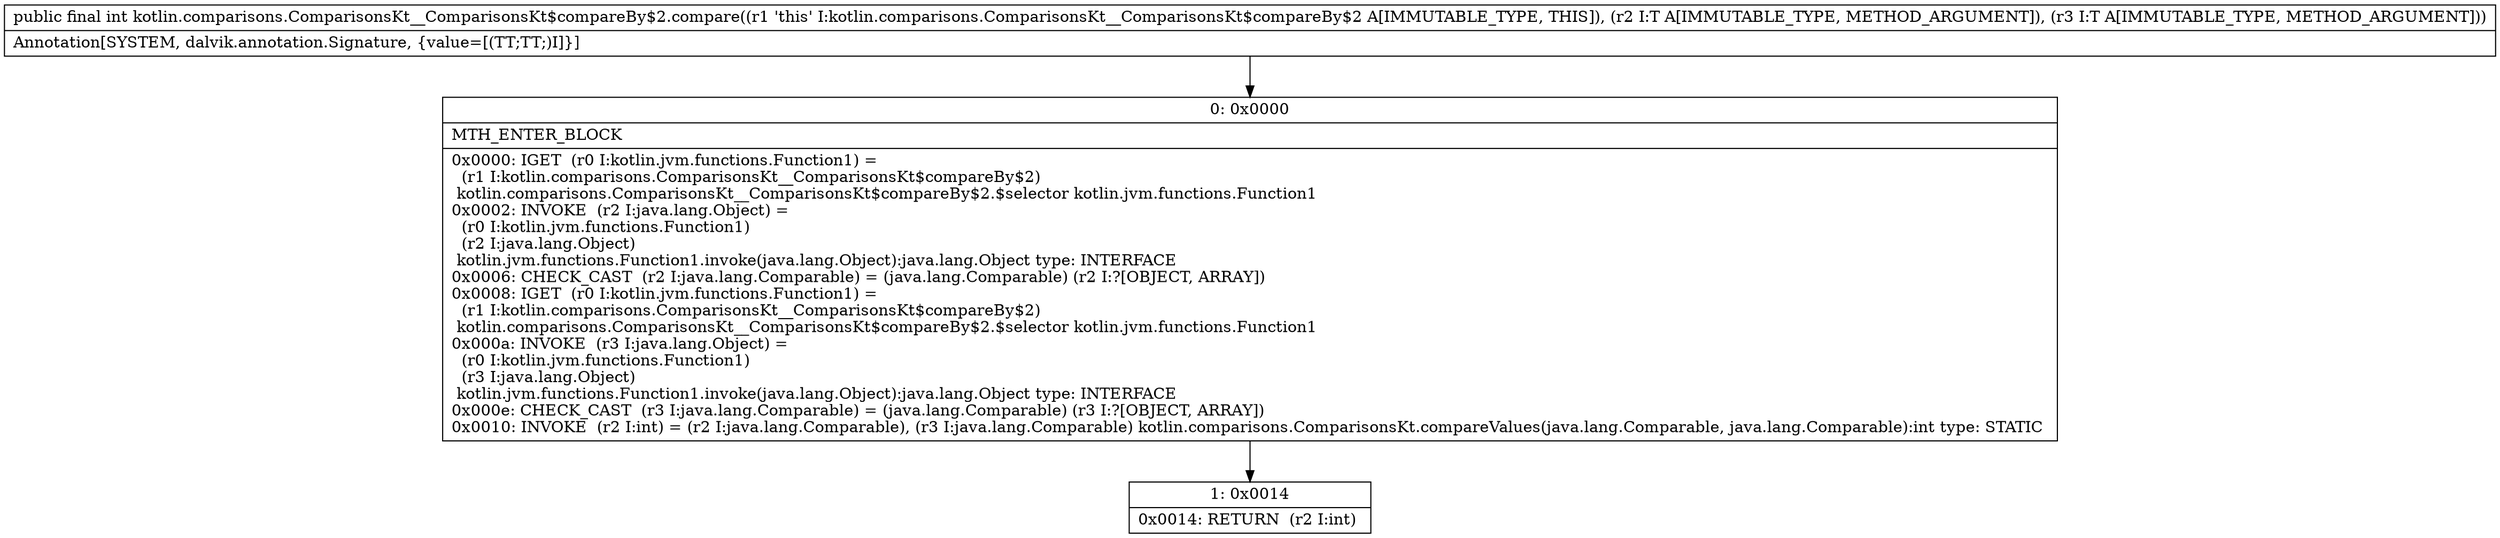 digraph "CFG forkotlin.comparisons.ComparisonsKt__ComparisonsKt$compareBy$2.compare(Ljava\/lang\/Object;Ljava\/lang\/Object;)I" {
Node_0 [shape=record,label="{0\:\ 0x0000|MTH_ENTER_BLOCK\l|0x0000: IGET  (r0 I:kotlin.jvm.functions.Function1) = \l  (r1 I:kotlin.comparisons.ComparisonsKt__ComparisonsKt$compareBy$2)\l kotlin.comparisons.ComparisonsKt__ComparisonsKt$compareBy$2.$selector kotlin.jvm.functions.Function1 \l0x0002: INVOKE  (r2 I:java.lang.Object) = \l  (r0 I:kotlin.jvm.functions.Function1)\l  (r2 I:java.lang.Object)\l kotlin.jvm.functions.Function1.invoke(java.lang.Object):java.lang.Object type: INTERFACE \l0x0006: CHECK_CAST  (r2 I:java.lang.Comparable) = (java.lang.Comparable) (r2 I:?[OBJECT, ARRAY]) \l0x0008: IGET  (r0 I:kotlin.jvm.functions.Function1) = \l  (r1 I:kotlin.comparisons.ComparisonsKt__ComparisonsKt$compareBy$2)\l kotlin.comparisons.ComparisonsKt__ComparisonsKt$compareBy$2.$selector kotlin.jvm.functions.Function1 \l0x000a: INVOKE  (r3 I:java.lang.Object) = \l  (r0 I:kotlin.jvm.functions.Function1)\l  (r3 I:java.lang.Object)\l kotlin.jvm.functions.Function1.invoke(java.lang.Object):java.lang.Object type: INTERFACE \l0x000e: CHECK_CAST  (r3 I:java.lang.Comparable) = (java.lang.Comparable) (r3 I:?[OBJECT, ARRAY]) \l0x0010: INVOKE  (r2 I:int) = (r2 I:java.lang.Comparable), (r3 I:java.lang.Comparable) kotlin.comparisons.ComparisonsKt.compareValues(java.lang.Comparable, java.lang.Comparable):int type: STATIC \l}"];
Node_1 [shape=record,label="{1\:\ 0x0014|0x0014: RETURN  (r2 I:int) \l}"];
MethodNode[shape=record,label="{public final int kotlin.comparisons.ComparisonsKt__ComparisonsKt$compareBy$2.compare((r1 'this' I:kotlin.comparisons.ComparisonsKt__ComparisonsKt$compareBy$2 A[IMMUTABLE_TYPE, THIS]), (r2 I:T A[IMMUTABLE_TYPE, METHOD_ARGUMENT]), (r3 I:T A[IMMUTABLE_TYPE, METHOD_ARGUMENT]))  | Annotation[SYSTEM, dalvik.annotation.Signature, \{value=[(TT;TT;)I]\}]\l}"];
MethodNode -> Node_0;
Node_0 -> Node_1;
}

